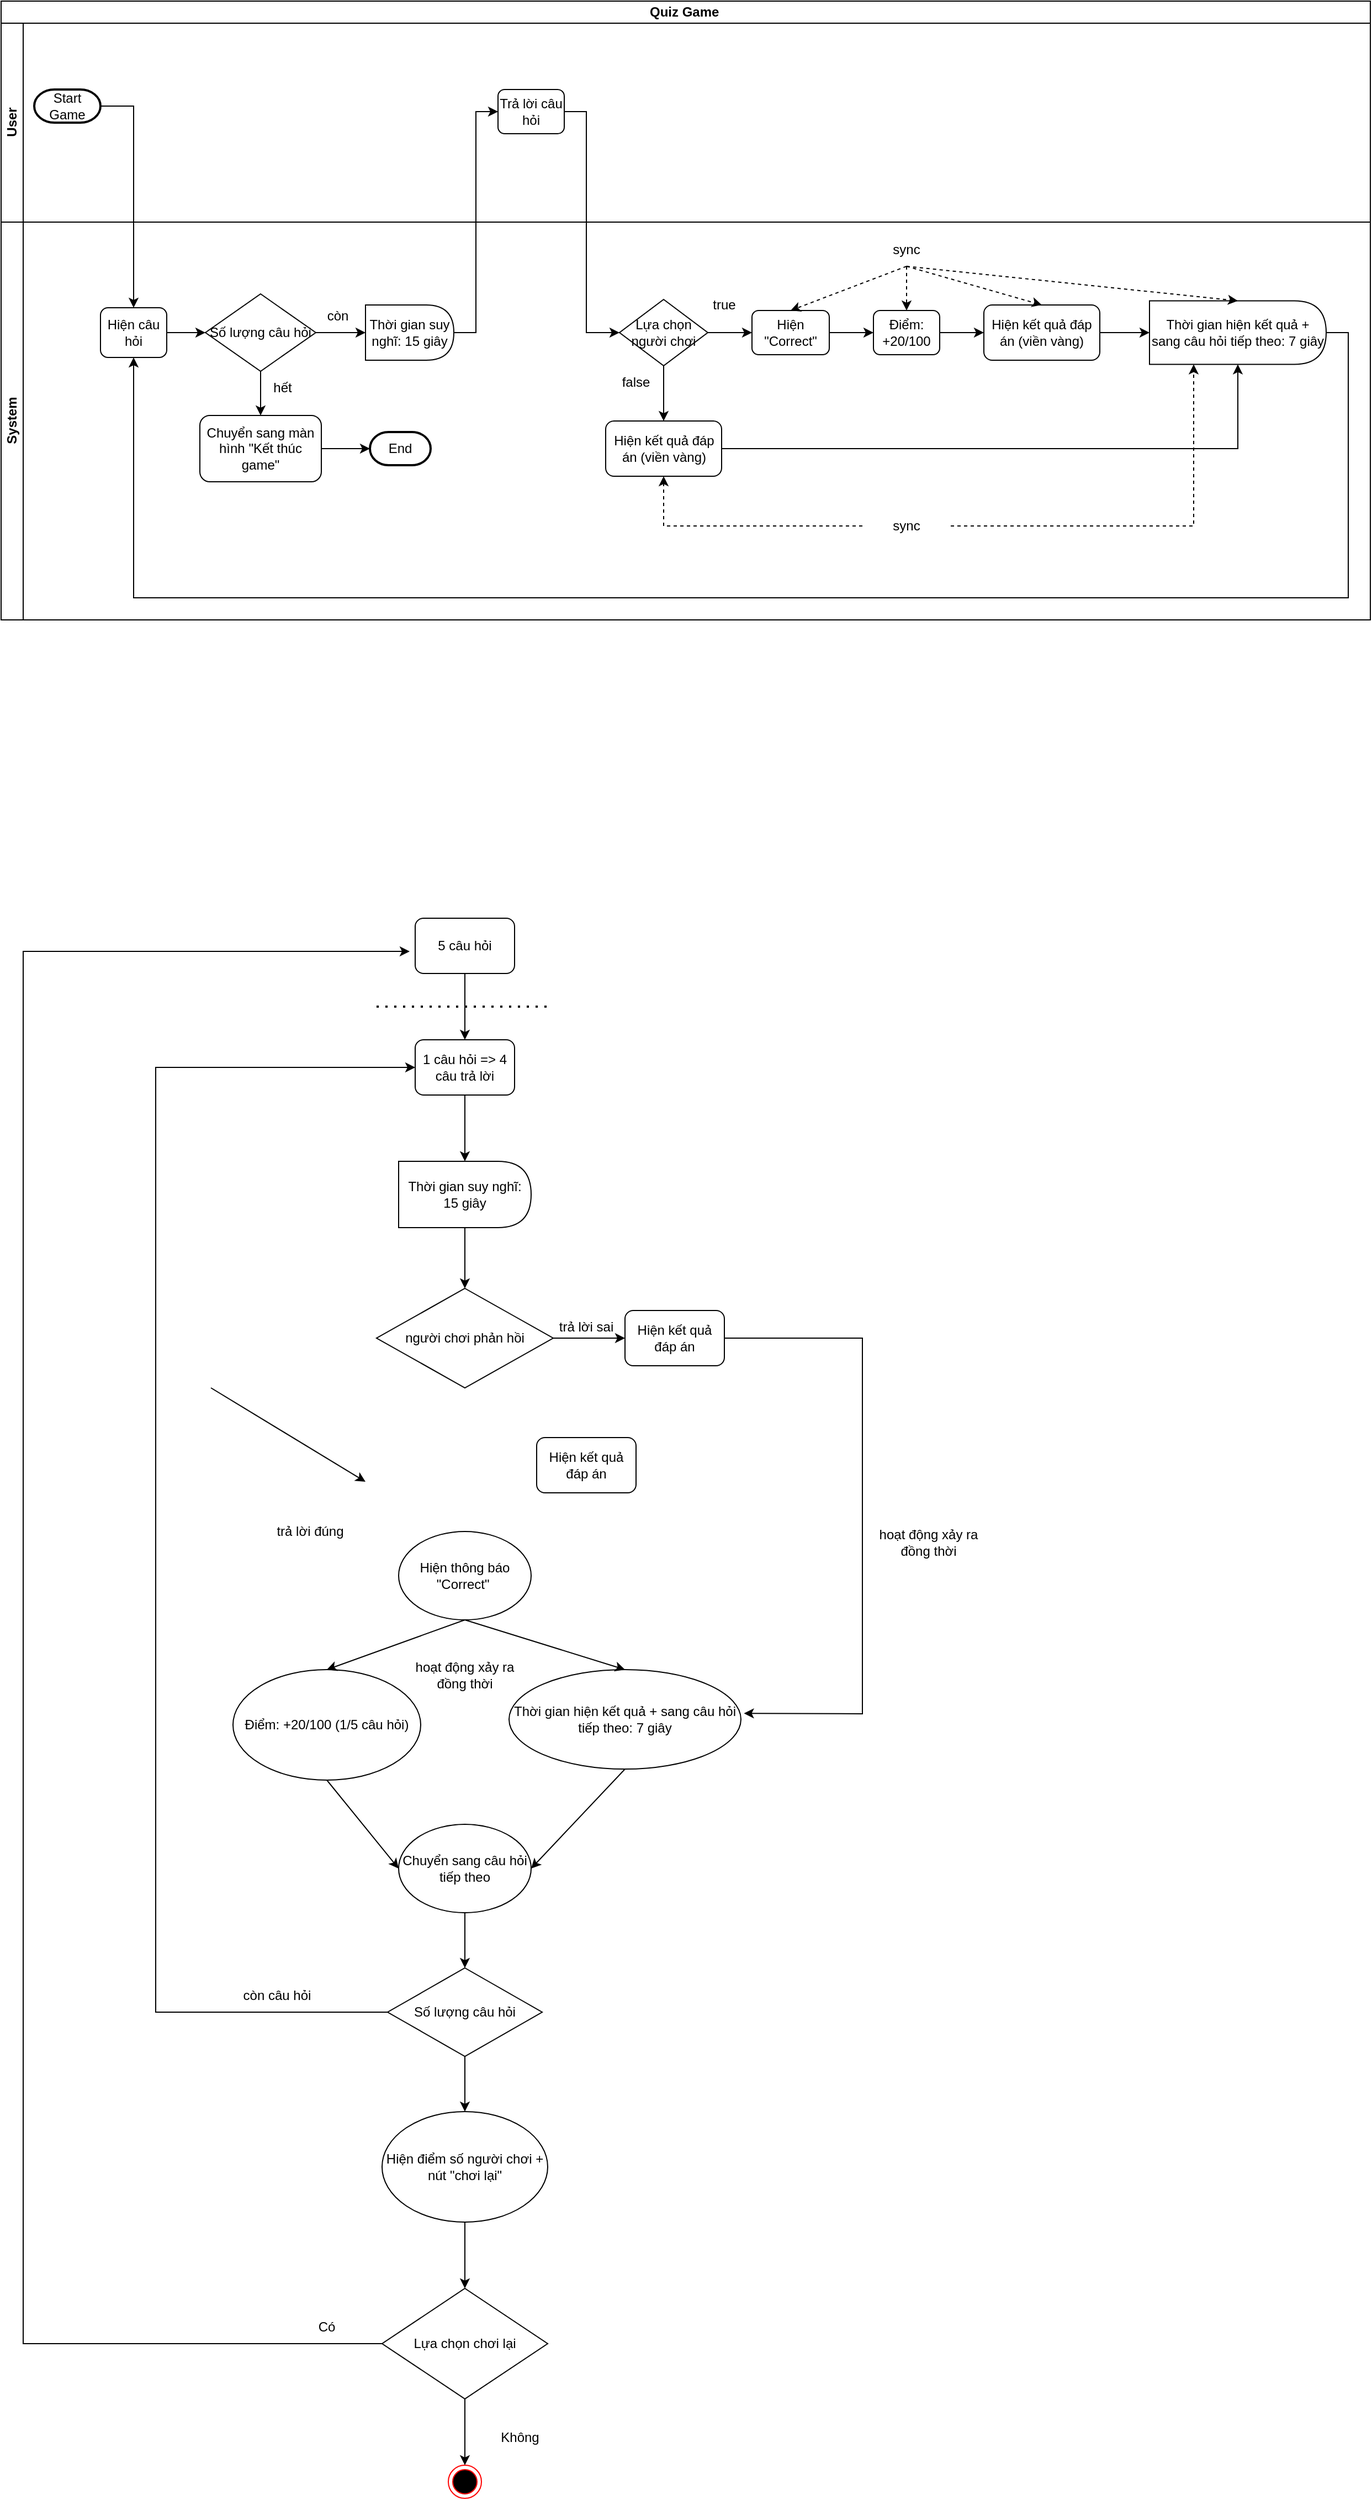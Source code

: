 <mxfile version="27.1.4" pages="2">
  <diagram name="Flow Chart - Game Logic" id="XbMdHyE_Wqh8dYJ-jFpN">
    <mxGraphModel dx="1303" dy="1828" grid="1" gridSize="10" guides="1" tooltips="1" connect="1" arrows="1" fold="1" page="1" pageScale="1" pageWidth="827" pageHeight="1169" math="0" shadow="0">
      <root>
        <mxCell id="0" />
        <mxCell id="1" parent="0" />
        <mxCell id="tcNnHMlL9fYck-OCFv9G-6" value="người chơi phản hồi" style="rhombus;whiteSpace=wrap;html=1;" parent="1" vertex="1">
          <mxGeometry x="420" y="805" width="160" height="90" as="geometry" />
        </mxCell>
        <mxCell id="tcNnHMlL9fYck-OCFv9G-8" value="" style="endArrow=classic;html=1;rounded=0;entryX=0.5;entryY=0;entryDx=0;entryDy=0;exitX=0.5;exitY=1;exitDx=0;exitDy=0;" parent="1" source="R_fJoWbVvR2tyE0JCgN_-5" edge="1">
          <mxGeometry width="50" height="50" relative="1" as="geometry">
            <mxPoint x="500" y="530" as="sourcePoint" />
            <mxPoint x="500" y="580" as="targetPoint" />
          </mxGeometry>
        </mxCell>
        <mxCell id="tcNnHMlL9fYck-OCFv9G-9" value="Hiện thông báo &quot;Correct&quot;&amp;nbsp;" style="ellipse;whiteSpace=wrap;html=1;" parent="1" vertex="1">
          <mxGeometry x="440" y="1025" width="120" height="80" as="geometry" />
        </mxCell>
        <mxCell id="tcNnHMlL9fYck-OCFv9G-10" value="" style="endArrow=none;dashed=1;html=1;dashPattern=1 3;strokeWidth=2;rounded=0;" parent="1" edge="1">
          <mxGeometry width="50" height="50" relative="1" as="geometry">
            <mxPoint x="420" y="550" as="sourcePoint" />
            <mxPoint x="580" y="550" as="targetPoint" />
          </mxGeometry>
        </mxCell>
        <mxCell id="tcNnHMlL9fYck-OCFv9G-12" value="" style="endArrow=classic;html=1;rounded=0;entryX=0.5;entryY=0;entryDx=0;entryDy=0;" parent="1" edge="1">
          <mxGeometry width="50" height="50" relative="1" as="geometry">
            <mxPoint x="270" y="895" as="sourcePoint" />
            <mxPoint x="410" y="980" as="targetPoint" />
          </mxGeometry>
        </mxCell>
        <mxCell id="tcNnHMlL9fYck-OCFv9G-13" value="trả lời đúng" style="text;html=1;align=center;verticalAlign=middle;whiteSpace=wrap;rounded=0;" parent="1" vertex="1">
          <mxGeometry x="310" y="1010" width="100" height="30" as="geometry" />
        </mxCell>
        <mxCell id="tcNnHMlL9fYck-OCFv9G-15" value="" style="endArrow=classic;html=1;rounded=0;exitX=1;exitY=0.5;exitDx=0;exitDy=0;entryX=0;entryY=0.5;entryDx=0;entryDy=0;" parent="1" source="tcNnHMlL9fYck-OCFv9G-6" target="R_fJoWbVvR2tyE0JCgN_-8" edge="1">
          <mxGeometry width="50" height="50" relative="1" as="geometry">
            <mxPoint x="650" y="830" as="sourcePoint" />
            <mxPoint x="630" y="780" as="targetPoint" />
          </mxGeometry>
        </mxCell>
        <mxCell id="tcNnHMlL9fYck-OCFv9G-16" value="trả lời sai" style="text;html=1;align=center;verticalAlign=middle;whiteSpace=wrap;rounded=0;" parent="1" vertex="1">
          <mxGeometry x="560" y="825" width="100" height="30" as="geometry" />
        </mxCell>
        <mxCell id="tcNnHMlL9fYck-OCFv9G-17" value="Điểm: +20/100 (1/5 câu hỏi)" style="ellipse;whiteSpace=wrap;html=1;" parent="1" vertex="1">
          <mxGeometry x="290" y="1150" width="170" height="100" as="geometry" />
        </mxCell>
        <mxCell id="tcNnHMlL9fYck-OCFv9G-19" value="" style="endArrow=classic;html=1;rounded=0;exitX=0.5;exitY=1;exitDx=0;exitDy=0;entryX=0.5;entryY=0;entryDx=0;entryDy=0;" parent="1" source="R_fJoWbVvR2tyE0JCgN_-6" target="R_fJoWbVvR2tyE0JCgN_-7" edge="1">
          <mxGeometry width="50" height="50" relative="1" as="geometry">
            <mxPoint x="500" y="660" as="sourcePoint" />
            <mxPoint x="580" y="660" as="targetPoint" />
          </mxGeometry>
        </mxCell>
        <mxCell id="tcNnHMlL9fYck-OCFv9G-20" value="" style="endArrow=classic;html=1;rounded=0;exitX=0.5;exitY=1;exitDx=0;exitDy=0;entryX=0.5;entryY=0;entryDx=0;entryDy=0;" parent="1" source="R_fJoWbVvR2tyE0JCgN_-7" target="tcNnHMlL9fYck-OCFv9G-6" edge="1">
          <mxGeometry width="50" height="50" relative="1" as="geometry">
            <mxPoint x="380" y="810" as="sourcePoint" />
            <mxPoint x="280" y="870" as="targetPoint" />
          </mxGeometry>
        </mxCell>
        <mxCell id="tcNnHMlL9fYck-OCFv9G-21" value="Thời gian hiện kết quả + sang câu hỏi tiếp theo: 7 giây" style="ellipse;whiteSpace=wrap;html=1;" parent="1" vertex="1">
          <mxGeometry x="540" y="1150" width="210" height="90" as="geometry" />
        </mxCell>
        <mxCell id="tcNnHMlL9fYck-OCFv9G-22" value="" style="endArrow=classic;html=1;rounded=0;exitX=0.5;exitY=1;exitDx=0;exitDy=0;entryX=0.5;entryY=0;entryDx=0;entryDy=0;" parent="1" source="tcNnHMlL9fYck-OCFv9G-9" target="tcNnHMlL9fYck-OCFv9G-17" edge="1">
          <mxGeometry width="50" height="50" relative="1" as="geometry">
            <mxPoint x="220" y="1140" as="sourcePoint" />
            <mxPoint x="270" y="1090" as="targetPoint" />
          </mxGeometry>
        </mxCell>
        <mxCell id="tcNnHMlL9fYck-OCFv9G-23" value="" style="endArrow=classic;html=1;rounded=0;exitX=0.5;exitY=1;exitDx=0;exitDy=0;entryX=0.5;entryY=0;entryDx=0;entryDy=0;" parent="1" source="tcNnHMlL9fYck-OCFv9G-9" target="tcNnHMlL9fYck-OCFv9G-21" edge="1">
          <mxGeometry width="50" height="50" relative="1" as="geometry">
            <mxPoint x="410" y="1100" as="sourcePoint" />
            <mxPoint x="460" y="1050" as="targetPoint" />
          </mxGeometry>
        </mxCell>
        <mxCell id="tcNnHMlL9fYck-OCFv9G-24" value="" style="endArrow=classic;html=1;rounded=0;exitX=1;exitY=0.5;exitDx=0;exitDy=0;entryX=1.013;entryY=0.44;entryDx=0;entryDy=0;entryPerimeter=0;" parent="1" source="R_fJoWbVvR2tyE0JCgN_-8" target="tcNnHMlL9fYck-OCFv9G-21" edge="1">
          <mxGeometry width="50" height="50" relative="1" as="geometry">
            <mxPoint x="820" y="905" as="sourcePoint" />
            <mxPoint x="820" y="1030" as="targetPoint" />
            <Array as="points">
              <mxPoint x="860" y="850" />
              <mxPoint x="860" y="1190" />
            </Array>
          </mxGeometry>
        </mxCell>
        <mxCell id="tcNnHMlL9fYck-OCFv9G-26" value="Chuyển sang câu hỏi tiếp theo" style="ellipse;whiteSpace=wrap;html=1;" parent="1" vertex="1">
          <mxGeometry x="440" y="1290" width="120" height="80" as="geometry" />
        </mxCell>
        <mxCell id="tcNnHMlL9fYck-OCFv9G-27" value="" style="endArrow=classic;html=1;rounded=0;exitX=0.5;exitY=1;exitDx=0;exitDy=0;entryX=0;entryY=0.5;entryDx=0;entryDy=0;" parent="1" source="tcNnHMlL9fYck-OCFv9G-17" target="tcNnHMlL9fYck-OCFv9G-26" edge="1">
          <mxGeometry width="50" height="50" relative="1" as="geometry">
            <mxPoint x="260" y="1340" as="sourcePoint" />
            <mxPoint x="310" y="1290" as="targetPoint" />
          </mxGeometry>
        </mxCell>
        <mxCell id="tcNnHMlL9fYck-OCFv9G-28" value="" style="endArrow=classic;html=1;rounded=0;exitX=0.5;exitY=1;exitDx=0;exitDy=0;entryX=1;entryY=0.5;entryDx=0;entryDy=0;" parent="1" source="tcNnHMlL9fYck-OCFv9G-21" target="tcNnHMlL9fYck-OCFv9G-26" edge="1">
          <mxGeometry width="50" height="50" relative="1" as="geometry">
            <mxPoint x="330" y="1370" as="sourcePoint" />
            <mxPoint x="380" y="1320" as="targetPoint" />
          </mxGeometry>
        </mxCell>
        <mxCell id="tcNnHMlL9fYck-OCFv9G-29" value="Số lượng câu hỏi" style="rhombus;whiteSpace=wrap;html=1;" parent="1" vertex="1">
          <mxGeometry x="430" y="1420" width="140" height="80" as="geometry" />
        </mxCell>
        <mxCell id="tcNnHMlL9fYck-OCFv9G-30" value="" style="endArrow=classic;html=1;rounded=0;exitX=0;exitY=0.5;exitDx=0;exitDy=0;entryX=0;entryY=0.5;entryDx=0;entryDy=0;" parent="1" source="tcNnHMlL9fYck-OCFv9G-29" target="R_fJoWbVvR2tyE0JCgN_-6" edge="1">
          <mxGeometry width="50" height="50" relative="1" as="geometry">
            <mxPoint x="160" y="1450" as="sourcePoint" />
            <mxPoint x="450" y="620" as="targetPoint" />
            <Array as="points">
              <mxPoint x="220" y="1460" />
              <mxPoint x="220" y="605" />
            </Array>
          </mxGeometry>
        </mxCell>
        <mxCell id="tcNnHMlL9fYck-OCFv9G-31" value="còn câu hỏi" style="text;html=1;align=center;verticalAlign=middle;whiteSpace=wrap;rounded=0;" parent="1" vertex="1">
          <mxGeometry x="280" y="1430" width="100" height="30" as="geometry" />
        </mxCell>
        <mxCell id="tcNnHMlL9fYck-OCFv9G-32" value="Hiện điểm số người chơi + nút &quot;chơi lại&quot;" style="ellipse;whiteSpace=wrap;html=1;" parent="1" vertex="1">
          <mxGeometry x="425" y="1550" width="150" height="100" as="geometry" />
        </mxCell>
        <mxCell id="tcNnHMlL9fYck-OCFv9G-35" value="hoạt động xảy ra đồng thời" style="text;html=1;align=center;verticalAlign=middle;whiteSpace=wrap;rounded=0;" parent="1" vertex="1">
          <mxGeometry x="440" y="1140" width="120" height="30" as="geometry" />
        </mxCell>
        <mxCell id="tcNnHMlL9fYck-OCFv9G-37" value="hoạt động xảy ra đồng thời" style="text;html=1;align=center;verticalAlign=middle;whiteSpace=wrap;rounded=0;" parent="1" vertex="1">
          <mxGeometry x="860" y="1020" width="120" height="30" as="geometry" />
        </mxCell>
        <mxCell id="tcNnHMlL9fYck-OCFv9G-39" value="Lựa chọn chơi lại" style="rhombus;whiteSpace=wrap;html=1;" parent="1" vertex="1">
          <mxGeometry x="425" y="1710" width="150" height="100" as="geometry" />
        </mxCell>
        <mxCell id="tcNnHMlL9fYck-OCFv9G-40" value="" style="endArrow=classic;html=1;rounded=0;exitX=0;exitY=0.5;exitDx=0;exitDy=0;entryX=0;entryY=0.5;entryDx=0;entryDy=0;" parent="1" source="tcNnHMlL9fYck-OCFv9G-39" edge="1">
          <mxGeometry width="50" height="50" relative="1" as="geometry">
            <mxPoint x="110" y="1790" as="sourcePoint" />
            <mxPoint x="450" y="500" as="targetPoint" />
            <Array as="points">
              <mxPoint x="100" y="1760" />
              <mxPoint x="100" y="500" />
            </Array>
          </mxGeometry>
        </mxCell>
        <mxCell id="tcNnHMlL9fYck-OCFv9G-41" value="Có" style="text;html=1;align=center;verticalAlign=middle;whiteSpace=wrap;rounded=0;" parent="1" vertex="1">
          <mxGeometry x="325" y="1730" width="100" height="30" as="geometry" />
        </mxCell>
        <mxCell id="tcNnHMlL9fYck-OCFv9G-43" value="" style="ellipse;html=1;shape=endState;fillColor=#000000;strokeColor=#ff0000;" parent="1" vertex="1">
          <mxGeometry x="485" y="1870" width="30" height="30" as="geometry" />
        </mxCell>
        <mxCell id="tcNnHMlL9fYck-OCFv9G-44" value="Không" style="text;html=1;align=center;verticalAlign=middle;whiteSpace=wrap;rounded=0;" parent="1" vertex="1">
          <mxGeometry x="500" y="1830" width="100" height="30" as="geometry" />
        </mxCell>
        <mxCell id="tcNnHMlL9fYck-OCFv9G-45" value="" style="endArrow=classic;html=1;rounded=0;exitX=0.5;exitY=1;exitDx=0;exitDy=0;entryX=0.5;entryY=0;entryDx=0;entryDy=0;" parent="1" source="tcNnHMlL9fYck-OCFv9G-39" target="tcNnHMlL9fYck-OCFv9G-43" edge="1">
          <mxGeometry width="50" height="50" relative="1" as="geometry">
            <mxPoint x="310" y="1880" as="sourcePoint" />
            <mxPoint x="360" y="1830" as="targetPoint" />
          </mxGeometry>
        </mxCell>
        <mxCell id="tcNnHMlL9fYck-OCFv9G-46" value="" style="endArrow=classic;html=1;rounded=0;exitX=0.5;exitY=1;exitDx=0;exitDy=0;entryX=0.5;entryY=0;entryDx=0;entryDy=0;" parent="1" source="tcNnHMlL9fYck-OCFv9G-26" target="tcNnHMlL9fYck-OCFv9G-29" edge="1">
          <mxGeometry width="50" height="50" relative="1" as="geometry">
            <mxPoint x="350" y="1600" as="sourcePoint" />
            <mxPoint x="400" y="1550" as="targetPoint" />
          </mxGeometry>
        </mxCell>
        <mxCell id="tcNnHMlL9fYck-OCFv9G-47" value="" style="endArrow=classic;html=1;rounded=0;exitX=0.5;exitY=1;exitDx=0;exitDy=0;entryX=0.5;entryY=0;entryDx=0;entryDy=0;" parent="1" source="tcNnHMlL9fYck-OCFv9G-29" target="tcNnHMlL9fYck-OCFv9G-32" edge="1">
          <mxGeometry width="50" height="50" relative="1" as="geometry">
            <mxPoint x="290" y="1660" as="sourcePoint" />
            <mxPoint x="340" y="1610" as="targetPoint" />
          </mxGeometry>
        </mxCell>
        <mxCell id="tcNnHMlL9fYck-OCFv9G-48" value="" style="endArrow=classic;html=1;rounded=0;exitX=0.5;exitY=1;exitDx=0;exitDy=0;entryX=0.5;entryY=0;entryDx=0;entryDy=0;" parent="1" source="tcNnHMlL9fYck-OCFv9G-32" target="tcNnHMlL9fYck-OCFv9G-39" edge="1">
          <mxGeometry width="50" height="50" relative="1" as="geometry">
            <mxPoint x="790" y="1760" as="sourcePoint" />
            <mxPoint x="840" y="1710" as="targetPoint" />
          </mxGeometry>
        </mxCell>
        <mxCell id="R_fJoWbVvR2tyE0JCgN_-5" value="5 câu hỏi" style="rounded=1;whiteSpace=wrap;html=1;" vertex="1" parent="1">
          <mxGeometry x="455" y="470" width="90" height="50" as="geometry" />
        </mxCell>
        <mxCell id="R_fJoWbVvR2tyE0JCgN_-6" value="1 câu hỏi =&amp;gt; 4 câu trả lời" style="rounded=1;whiteSpace=wrap;html=1;" vertex="1" parent="1">
          <mxGeometry x="455" y="580" width="90" height="50" as="geometry" />
        </mxCell>
        <mxCell id="R_fJoWbVvR2tyE0JCgN_-7" value="Thời gian suy nghĩ: 15 giây" style="shape=delay;whiteSpace=wrap;html=1;" vertex="1" parent="1">
          <mxGeometry x="440" y="690" width="120" height="60" as="geometry" />
        </mxCell>
        <mxCell id="R_fJoWbVvR2tyE0JCgN_-8" value="Hiện kết quả đáp án" style="rounded=1;whiteSpace=wrap;html=1;" vertex="1" parent="1">
          <mxGeometry x="645" y="825" width="90" height="50" as="geometry" />
        </mxCell>
        <mxCell id="Cc6EkGOJcDhfvZlC7IZs-1" value="Hiện kết quả đáp án" style="rounded=1;whiteSpace=wrap;html=1;" vertex="1" parent="1">
          <mxGeometry x="565" y="940" width="90" height="50" as="geometry" />
        </mxCell>
        <mxCell id="Cc6EkGOJcDhfvZlC7IZs-2" value="Quiz Game&amp;nbsp;" style="swimlane;childLayout=stackLayout;resizeParent=1;resizeParentMax=0;horizontal=1;startSize=20;horizontalStack=0;html=1;" vertex="1" parent="1">
          <mxGeometry x="80" y="-360" width="1240" height="560" as="geometry" />
        </mxCell>
        <mxCell id="Cc6EkGOJcDhfvZlC7IZs-3" value="User" style="swimlane;startSize=20;horizontal=0;html=1;" vertex="1" parent="Cc6EkGOJcDhfvZlC7IZs-2">
          <mxGeometry y="20" width="1240" height="180" as="geometry" />
        </mxCell>
        <mxCell id="Cc6EkGOJcDhfvZlC7IZs-6" value="Start Game" style="strokeWidth=2;html=1;shape=mxgraph.flowchart.terminator;whiteSpace=wrap;" vertex="1" parent="Cc6EkGOJcDhfvZlC7IZs-3">
          <mxGeometry x="30" y="60" width="60" height="30" as="geometry" />
        </mxCell>
        <mxCell id="Cc6EkGOJcDhfvZlC7IZs-8" style="edgeStyle=orthogonalEdgeStyle;rounded=0;orthogonalLoop=1;jettySize=auto;html=1;entryX=0.5;entryY=0;entryDx=0;entryDy=0;exitX=1;exitY=0.5;exitDx=0;exitDy=0;exitPerimeter=0;" edge="1" parent="Cc6EkGOJcDhfvZlC7IZs-2" source="Cc6EkGOJcDhfvZlC7IZs-6" target="Cc6EkGOJcDhfvZlC7IZs-7">
          <mxGeometry relative="1" as="geometry" />
        </mxCell>
        <mxCell id="Cc6EkGOJcDhfvZlC7IZs-4" value="System" style="swimlane;startSize=20;horizontal=0;html=1;" vertex="1" parent="Cc6EkGOJcDhfvZlC7IZs-2">
          <mxGeometry y="200" width="1240" height="360" as="geometry" />
        </mxCell>
        <mxCell id="Cc6EkGOJcDhfvZlC7IZs-58" style="edgeStyle=orthogonalEdgeStyle;rounded=0;orthogonalLoop=1;jettySize=auto;html=1;entryX=0;entryY=0.5;entryDx=0;entryDy=0;" edge="1" parent="Cc6EkGOJcDhfvZlC7IZs-4" source="Cc6EkGOJcDhfvZlC7IZs-7" target="Cc6EkGOJcDhfvZlC7IZs-53">
          <mxGeometry relative="1" as="geometry" />
        </mxCell>
        <mxCell id="Cc6EkGOJcDhfvZlC7IZs-7" value="Hiện câu hỏi" style="rounded=1;whiteSpace=wrap;html=1;" vertex="1" parent="Cc6EkGOJcDhfvZlC7IZs-4">
          <mxGeometry x="90" y="77.5" width="60" height="45" as="geometry" />
        </mxCell>
        <mxCell id="Cc6EkGOJcDhfvZlC7IZs-9" value="Trả lời câu hỏi" style="rounded=1;whiteSpace=wrap;html=1;" vertex="1" parent="Cc6EkGOJcDhfvZlC7IZs-4">
          <mxGeometry x="450" y="-120" width="60" height="40" as="geometry" />
        </mxCell>
        <mxCell id="Cc6EkGOJcDhfvZlC7IZs-30" value="" style="endArrow=classic;html=1;rounded=0;exitX=1;exitY=0.5;exitDx=0;exitDy=0;entryX=0;entryY=0.5;entryDx=0;entryDy=0;" edge="1" parent="Cc6EkGOJcDhfvZlC7IZs-4" source="Cc6EkGOJcDhfvZlC7IZs-11" target="Cc6EkGOJcDhfvZlC7IZs-9">
          <mxGeometry width="50" height="50" relative="1" as="geometry">
            <mxPoint x="20" y="70" as="sourcePoint" />
            <mxPoint x="70" y="20" as="targetPoint" />
            <Array as="points">
              <mxPoint x="430" y="100" />
              <mxPoint x="430" y="-100" />
            </Array>
          </mxGeometry>
        </mxCell>
        <mxCell id="Cc6EkGOJcDhfvZlC7IZs-31" value="" style="endArrow=classic;html=1;rounded=0;exitX=1;exitY=0.5;exitDx=0;exitDy=0;entryX=0;entryY=0.5;entryDx=0;entryDy=0;" edge="1" parent="Cc6EkGOJcDhfvZlC7IZs-4" source="Cc6EkGOJcDhfvZlC7IZs-9" target="Cc6EkGOJcDhfvZlC7IZs-15">
          <mxGeometry width="50" height="50" relative="1" as="geometry">
            <mxPoint x="600" y="-60" as="sourcePoint" />
            <mxPoint x="650" y="-110" as="targetPoint" />
            <Array as="points">
              <mxPoint x="530" y="-100" />
              <mxPoint x="530" y="100" />
            </Array>
          </mxGeometry>
        </mxCell>
        <mxCell id="Cc6EkGOJcDhfvZlC7IZs-11" value="Thời gian suy nghĩ: 15 giây" style="shape=delay;whiteSpace=wrap;html=1;" vertex="1" parent="Cc6EkGOJcDhfvZlC7IZs-4">
          <mxGeometry x="330" y="75" width="80" height="50" as="geometry" />
        </mxCell>
        <mxCell id="Cc6EkGOJcDhfvZlC7IZs-37" value="" style="edgeStyle=orthogonalEdgeStyle;rounded=0;orthogonalLoop=1;jettySize=auto;html=1;" edge="1" parent="Cc6EkGOJcDhfvZlC7IZs-4" source="Cc6EkGOJcDhfvZlC7IZs-15" target="Cc6EkGOJcDhfvZlC7IZs-36">
          <mxGeometry relative="1" as="geometry" />
        </mxCell>
        <mxCell id="Cc6EkGOJcDhfvZlC7IZs-15" value="Lựa chọn người chơi" style="rhombus;whiteSpace=wrap;html=1;" vertex="1" parent="Cc6EkGOJcDhfvZlC7IZs-4">
          <mxGeometry x="560" y="70" width="80" height="60" as="geometry" />
        </mxCell>
        <mxCell id="Cc6EkGOJcDhfvZlC7IZs-17" value="false" style="text;html=1;align=center;verticalAlign=middle;whiteSpace=wrap;rounded=0;" vertex="1" parent="Cc6EkGOJcDhfvZlC7IZs-4">
          <mxGeometry x="550" y="130" width="50" height="30" as="geometry" />
        </mxCell>
        <mxCell id="Cc6EkGOJcDhfvZlC7IZs-63" style="edgeStyle=orthogonalEdgeStyle;rounded=0;orthogonalLoop=1;jettySize=auto;html=1;entryX=0.5;entryY=1;entryDx=0;entryDy=0;" edge="1" parent="Cc6EkGOJcDhfvZlC7IZs-4" source="Cc6EkGOJcDhfvZlC7IZs-32" target="Cc6EkGOJcDhfvZlC7IZs-49">
          <mxGeometry relative="1" as="geometry" />
        </mxCell>
        <mxCell id="Cc6EkGOJcDhfvZlC7IZs-32" value="Hiện kết quả đáp án (viền vàng)" style="rounded=1;whiteSpace=wrap;html=1;" vertex="1" parent="Cc6EkGOJcDhfvZlC7IZs-4">
          <mxGeometry x="547.5" y="180" width="105" height="50" as="geometry" />
        </mxCell>
        <mxCell id="Cc6EkGOJcDhfvZlC7IZs-35" value="" style="endArrow=classic;html=1;rounded=0;exitX=0.5;exitY=1;exitDx=0;exitDy=0;entryX=0.5;entryY=0;entryDx=0;entryDy=0;" edge="1" parent="Cc6EkGOJcDhfvZlC7IZs-4" source="Cc6EkGOJcDhfvZlC7IZs-15" target="Cc6EkGOJcDhfvZlC7IZs-32">
          <mxGeometry width="50" height="50" relative="1" as="geometry">
            <mxPoint x="330" y="300" as="sourcePoint" />
            <mxPoint x="380" y="250" as="targetPoint" />
          </mxGeometry>
        </mxCell>
        <mxCell id="Cc6EkGOJcDhfvZlC7IZs-41" style="edgeStyle=orthogonalEdgeStyle;rounded=0;orthogonalLoop=1;jettySize=auto;html=1;entryX=0;entryY=0.5;entryDx=0;entryDy=0;" edge="1" parent="Cc6EkGOJcDhfvZlC7IZs-4" source="Cc6EkGOJcDhfvZlC7IZs-36" target="Cc6EkGOJcDhfvZlC7IZs-40">
          <mxGeometry relative="1" as="geometry" />
        </mxCell>
        <mxCell id="Cc6EkGOJcDhfvZlC7IZs-36" value="Hiện &quot;Correct&quot;" style="rounded=1;whiteSpace=wrap;html=1;" vertex="1" parent="Cc6EkGOJcDhfvZlC7IZs-4">
          <mxGeometry x="680" y="80" width="70" height="40" as="geometry" />
        </mxCell>
        <mxCell id="Cc6EkGOJcDhfvZlC7IZs-38" value="true" style="text;html=1;align=center;verticalAlign=middle;whiteSpace=wrap;rounded=0;" vertex="1" parent="Cc6EkGOJcDhfvZlC7IZs-4">
          <mxGeometry x="630" y="60" width="50" height="30" as="geometry" />
        </mxCell>
        <mxCell id="Cc6EkGOJcDhfvZlC7IZs-43" style="edgeStyle=orthogonalEdgeStyle;rounded=0;orthogonalLoop=1;jettySize=auto;html=1;entryX=0;entryY=0.5;entryDx=0;entryDy=0;" edge="1" parent="Cc6EkGOJcDhfvZlC7IZs-4" source="Cc6EkGOJcDhfvZlC7IZs-40" target="Cc6EkGOJcDhfvZlC7IZs-42">
          <mxGeometry relative="1" as="geometry" />
        </mxCell>
        <mxCell id="Cc6EkGOJcDhfvZlC7IZs-40" value="Điểm: +20/100" style="rounded=1;whiteSpace=wrap;html=1;" vertex="1" parent="Cc6EkGOJcDhfvZlC7IZs-4">
          <mxGeometry x="790" y="80" width="60" height="40" as="geometry" />
        </mxCell>
        <mxCell id="Cc6EkGOJcDhfvZlC7IZs-42" value="Hiện kết quả đáp án (viền vàng)" style="rounded=1;whiteSpace=wrap;html=1;" vertex="1" parent="Cc6EkGOJcDhfvZlC7IZs-4">
          <mxGeometry x="890" y="75" width="105" height="50" as="geometry" />
        </mxCell>
        <mxCell id="Cc6EkGOJcDhfvZlC7IZs-44" value="sync" style="text;html=1;align=center;verticalAlign=middle;whiteSpace=wrap;rounded=0;" vertex="1" parent="Cc6EkGOJcDhfvZlC7IZs-4">
          <mxGeometry x="780" y="10" width="80" height="30" as="geometry" />
        </mxCell>
        <mxCell id="Cc6EkGOJcDhfvZlC7IZs-46" value="" style="endArrow=classic;html=1;rounded=0;exitX=0.5;exitY=1;exitDx=0;exitDy=0;entryX=0.5;entryY=0;entryDx=0;entryDy=0;dashed=1;" edge="1" parent="Cc6EkGOJcDhfvZlC7IZs-4" source="Cc6EkGOJcDhfvZlC7IZs-44" target="Cc6EkGOJcDhfvZlC7IZs-36">
          <mxGeometry width="50" height="50" relative="1" as="geometry">
            <mxPoint x="730" y="340" as="sourcePoint" />
            <mxPoint x="780" y="290" as="targetPoint" />
          </mxGeometry>
        </mxCell>
        <mxCell id="Cc6EkGOJcDhfvZlC7IZs-47" value="" style="endArrow=classic;html=1;rounded=0;exitX=0.5;exitY=1;exitDx=0;exitDy=0;entryX=0.5;entryY=0;entryDx=0;entryDy=0;dashed=1;" edge="1" parent="Cc6EkGOJcDhfvZlC7IZs-4" source="Cc6EkGOJcDhfvZlC7IZs-44" target="Cc6EkGOJcDhfvZlC7IZs-40">
          <mxGeometry width="50" height="50" relative="1" as="geometry">
            <mxPoint x="730" y="350" as="sourcePoint" />
            <mxPoint x="780" y="300" as="targetPoint" />
          </mxGeometry>
        </mxCell>
        <mxCell id="Cc6EkGOJcDhfvZlC7IZs-48" value="" style="endArrow=classic;html=1;rounded=0;exitX=0.5;exitY=1;exitDx=0;exitDy=0;entryX=0.5;entryY=0;entryDx=0;entryDy=0;dashed=1;" edge="1" parent="Cc6EkGOJcDhfvZlC7IZs-4" source="Cc6EkGOJcDhfvZlC7IZs-44" target="Cc6EkGOJcDhfvZlC7IZs-42">
          <mxGeometry width="50" height="50" relative="1" as="geometry">
            <mxPoint x="710" y="310" as="sourcePoint" />
            <mxPoint x="760" y="260" as="targetPoint" />
          </mxGeometry>
        </mxCell>
        <mxCell id="Cc6EkGOJcDhfvZlC7IZs-60" style="edgeStyle=orthogonalEdgeStyle;rounded=0;orthogonalLoop=1;jettySize=auto;html=1;entryX=0.5;entryY=1;entryDx=0;entryDy=0;exitX=1;exitY=0.5;exitDx=0;exitDy=0;" edge="1" parent="Cc6EkGOJcDhfvZlC7IZs-4" source="Cc6EkGOJcDhfvZlC7IZs-49" target="Cc6EkGOJcDhfvZlC7IZs-7">
          <mxGeometry relative="1" as="geometry">
            <Array as="points">
              <mxPoint x="1220" y="100" />
              <mxPoint x="1220" y="340" />
              <mxPoint x="120" y="340" />
            </Array>
          </mxGeometry>
        </mxCell>
        <mxCell id="Cc6EkGOJcDhfvZlC7IZs-49" value="Thời gian hiện kết quả + sang câu hỏi tiếp theo: 7 giây" style="shape=delay;whiteSpace=wrap;html=1;" vertex="1" parent="Cc6EkGOJcDhfvZlC7IZs-4">
          <mxGeometry x="1040" y="71.25" width="160" height="57.5" as="geometry" />
        </mxCell>
        <mxCell id="Cc6EkGOJcDhfvZlC7IZs-50" value="" style="endArrow=classic;html=1;rounded=0;exitX=1;exitY=0.5;exitDx=0;exitDy=0;entryX=0;entryY=0.5;entryDx=0;entryDy=0;" edge="1" parent="Cc6EkGOJcDhfvZlC7IZs-4" source="Cc6EkGOJcDhfvZlC7IZs-42" target="Cc6EkGOJcDhfvZlC7IZs-49">
          <mxGeometry width="50" height="50" relative="1" as="geometry">
            <mxPoint x="1020" y="210" as="sourcePoint" />
            <mxPoint x="1070" y="160" as="targetPoint" />
          </mxGeometry>
        </mxCell>
        <mxCell id="Cc6EkGOJcDhfvZlC7IZs-52" value="" style="endArrow=classic;html=1;rounded=0;exitX=0.5;exitY=1;exitDx=0;exitDy=0;entryX=0.5;entryY=0;entryDx=0;entryDy=0;dashed=1;" edge="1" parent="Cc6EkGOJcDhfvZlC7IZs-4" source="Cc6EkGOJcDhfvZlC7IZs-44" target="Cc6EkGOJcDhfvZlC7IZs-49">
          <mxGeometry width="50" height="50" relative="1" as="geometry">
            <mxPoint x="980" y="210" as="sourcePoint" />
            <mxPoint x="1030" y="160" as="targetPoint" />
          </mxGeometry>
        </mxCell>
        <mxCell id="Cc6EkGOJcDhfvZlC7IZs-56" style="edgeStyle=orthogonalEdgeStyle;rounded=0;orthogonalLoop=1;jettySize=auto;html=1;entryX=0.5;entryY=0;entryDx=0;entryDy=0;" edge="1" parent="Cc6EkGOJcDhfvZlC7IZs-4" source="Cc6EkGOJcDhfvZlC7IZs-53" target="Cc6EkGOJcDhfvZlC7IZs-54">
          <mxGeometry relative="1" as="geometry" />
        </mxCell>
        <mxCell id="Cc6EkGOJcDhfvZlC7IZs-59" style="edgeStyle=orthogonalEdgeStyle;rounded=0;orthogonalLoop=1;jettySize=auto;html=1;entryX=0;entryY=0.5;entryDx=0;entryDy=0;" edge="1" parent="Cc6EkGOJcDhfvZlC7IZs-4" source="Cc6EkGOJcDhfvZlC7IZs-53" target="Cc6EkGOJcDhfvZlC7IZs-11">
          <mxGeometry relative="1" as="geometry" />
        </mxCell>
        <mxCell id="Cc6EkGOJcDhfvZlC7IZs-53" value="Số lượng câu hỏi" style="rhombus;whiteSpace=wrap;html=1;" vertex="1" parent="Cc6EkGOJcDhfvZlC7IZs-4">
          <mxGeometry x="185" y="65" width="100" height="70" as="geometry" />
        </mxCell>
        <mxCell id="Cc6EkGOJcDhfvZlC7IZs-57" style="edgeStyle=orthogonalEdgeStyle;rounded=0;orthogonalLoop=1;jettySize=auto;html=1;" edge="1" parent="Cc6EkGOJcDhfvZlC7IZs-4" source="Cc6EkGOJcDhfvZlC7IZs-54" target="Cc6EkGOJcDhfvZlC7IZs-55">
          <mxGeometry relative="1" as="geometry" />
        </mxCell>
        <mxCell id="Cc6EkGOJcDhfvZlC7IZs-54" value="Chuyển sang màn hình &quot;Kết thúc game&quot;" style="rounded=1;whiteSpace=wrap;html=1;" vertex="1" parent="Cc6EkGOJcDhfvZlC7IZs-4">
          <mxGeometry x="180" y="175" width="110" height="60" as="geometry" />
        </mxCell>
        <mxCell id="Cc6EkGOJcDhfvZlC7IZs-55" value="End" style="strokeWidth=2;html=1;shape=mxgraph.flowchart.terminator;whiteSpace=wrap;" vertex="1" parent="Cc6EkGOJcDhfvZlC7IZs-4">
          <mxGeometry x="334" y="190" width="55" height="30" as="geometry" />
        </mxCell>
        <mxCell id="Cc6EkGOJcDhfvZlC7IZs-61" value="còn" style="text;html=1;align=center;verticalAlign=middle;whiteSpace=wrap;rounded=0;" vertex="1" parent="Cc6EkGOJcDhfvZlC7IZs-4">
          <mxGeometry x="280" y="70" width="50" height="30" as="geometry" />
        </mxCell>
        <mxCell id="Cc6EkGOJcDhfvZlC7IZs-62" value="hết" style="text;html=1;align=center;verticalAlign=middle;whiteSpace=wrap;rounded=0;" vertex="1" parent="Cc6EkGOJcDhfvZlC7IZs-4">
          <mxGeometry x="230" y="135" width="50" height="30" as="geometry" />
        </mxCell>
        <mxCell id="Cc6EkGOJcDhfvZlC7IZs-64" value="sync" style="text;html=1;align=center;verticalAlign=middle;whiteSpace=wrap;rounded=0;" vertex="1" parent="Cc6EkGOJcDhfvZlC7IZs-4">
          <mxGeometry x="780" y="260" width="80" height="30" as="geometry" />
        </mxCell>
        <mxCell id="Cc6EkGOJcDhfvZlC7IZs-65" value="" style="endArrow=classic;html=1;rounded=0;exitX=0;exitY=0.5;exitDx=0;exitDy=0;entryX=0.5;entryY=1;entryDx=0;entryDy=0;dashed=1;" edge="1" parent="Cc6EkGOJcDhfvZlC7IZs-4" source="Cc6EkGOJcDhfvZlC7IZs-64" target="Cc6EkGOJcDhfvZlC7IZs-32">
          <mxGeometry width="50" height="50" relative="1" as="geometry">
            <mxPoint x="670" y="310" as="sourcePoint" />
            <mxPoint x="720" y="260" as="targetPoint" />
            <Array as="points">
              <mxPoint x="600" y="275" />
            </Array>
          </mxGeometry>
        </mxCell>
        <mxCell id="Cc6EkGOJcDhfvZlC7IZs-66" value="" style="endArrow=classic;html=1;rounded=0;exitX=1;exitY=0.5;exitDx=0;exitDy=0;entryX=0.25;entryY=1;entryDx=0;entryDy=0;dashed=1;" edge="1" parent="Cc6EkGOJcDhfvZlC7IZs-4" source="Cc6EkGOJcDhfvZlC7IZs-64" target="Cc6EkGOJcDhfvZlC7IZs-49">
          <mxGeometry width="50" height="50" relative="1" as="geometry">
            <mxPoint x="1040" y="290" as="sourcePoint" />
            <mxPoint x="1090" y="240" as="targetPoint" />
            <Array as="points">
              <mxPoint x="1080" y="275" />
            </Array>
          </mxGeometry>
        </mxCell>
      </root>
    </mxGraphModel>
  </diagram>
  <diagram id="SNVETyocNwBWcScUve08" name="Class Diagram - Game Logic">
    <mxGraphModel dx="1042" dy="527" grid="1" gridSize="10" guides="1" tooltips="1" connect="1" arrows="1" fold="1" page="1" pageScale="1" pageWidth="827" pageHeight="1169" math="0" shadow="0">
      <root>
        <mxCell id="0" />
        <mxCell id="1" parent="0" />
      </root>
    </mxGraphModel>
  </diagram>
</mxfile>
